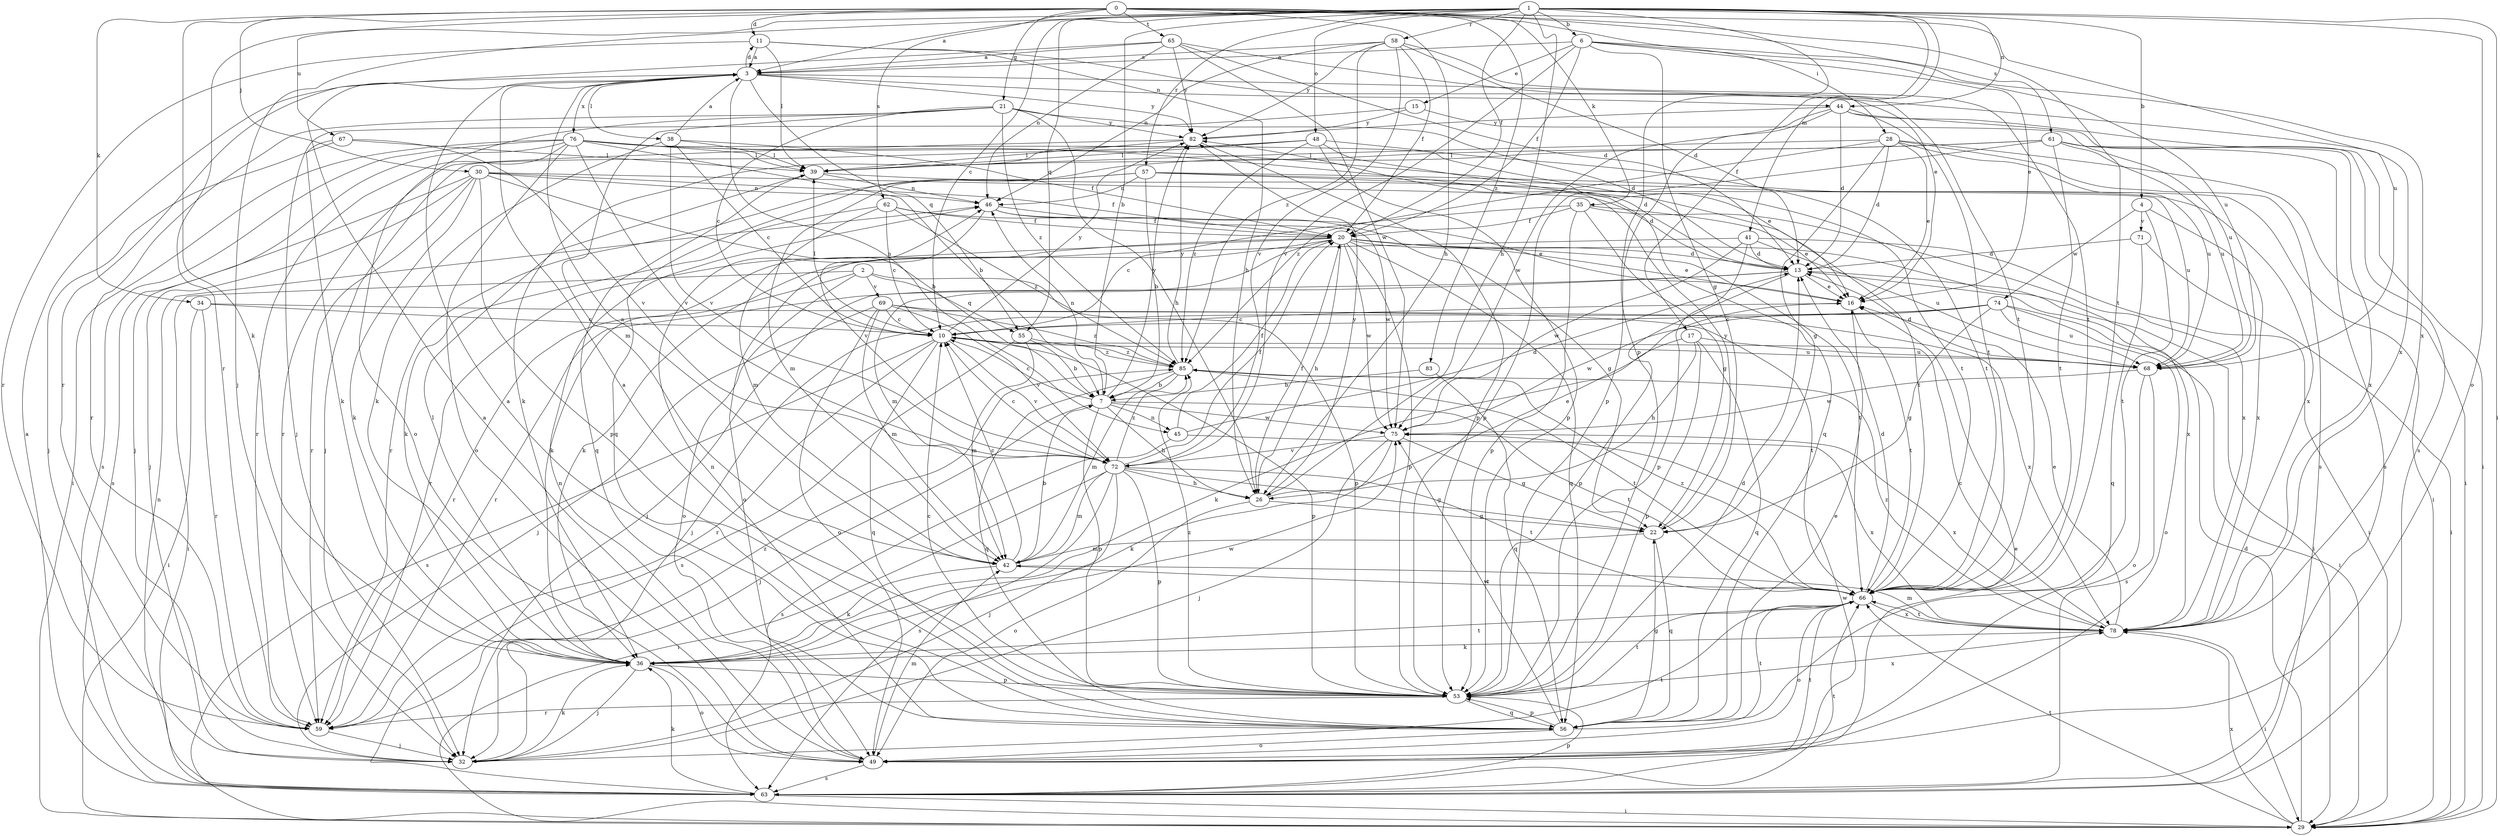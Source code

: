 strict digraph  {
0;
1;
2;
3;
4;
6;
7;
10;
11;
13;
15;
16;
17;
20;
21;
22;
26;
28;
29;
30;
32;
34;
35;
36;
38;
39;
41;
42;
44;
45;
46;
48;
49;
53;
55;
56;
57;
58;
59;
61;
62;
63;
65;
66;
67;
68;
69;
71;
72;
74;
75;
76;
78;
82;
83;
85;
0 -> 11  [label=d];
0 -> 21  [label=g];
0 -> 26  [label=h];
0 -> 28  [label=i];
0 -> 30  [label=j];
0 -> 34  [label=k];
0 -> 35  [label=k];
0 -> 36  [label=k];
0 -> 61  [label=s];
0 -> 62  [label=s];
0 -> 65  [label=t];
0 -> 66  [label=t];
0 -> 67  [label=u];
0 -> 68  [label=u];
0 -> 83  [label=z];
1 -> 3  [label=a];
1 -> 4  [label=b];
1 -> 6  [label=b];
1 -> 7  [label=b];
1 -> 10  [label=c];
1 -> 17  [label=f];
1 -> 20  [label=f];
1 -> 26  [label=h];
1 -> 29  [label=i];
1 -> 32  [label=j];
1 -> 41  [label=m];
1 -> 44  [label=n];
1 -> 48  [label=o];
1 -> 49  [label=o];
1 -> 53  [label=p];
1 -> 55  [label=q];
1 -> 57  [label=r];
1 -> 58  [label=r];
1 -> 59  [label=r];
2 -> 29  [label=i];
2 -> 49  [label=o];
2 -> 53  [label=p];
2 -> 55  [label=q];
2 -> 59  [label=r];
2 -> 69  [label=v];
3 -> 11  [label=d];
3 -> 38  [label=l];
3 -> 44  [label=n];
3 -> 45  [label=n];
3 -> 55  [label=q];
3 -> 76  [label=x];
3 -> 78  [label=x];
3 -> 82  [label=y];
4 -> 66  [label=t];
4 -> 71  [label=v];
4 -> 74  [label=w];
4 -> 78  [label=x];
6 -> 3  [label=a];
6 -> 15  [label=e];
6 -> 16  [label=e];
6 -> 20  [label=f];
6 -> 22  [label=g];
6 -> 68  [label=u];
6 -> 72  [label=v];
6 -> 78  [label=x];
7 -> 10  [label=c];
7 -> 26  [label=h];
7 -> 32  [label=j];
7 -> 45  [label=n];
7 -> 46  [label=n];
7 -> 53  [label=p];
7 -> 66  [label=t];
7 -> 75  [label=w];
7 -> 82  [label=y];
10 -> 39  [label=l];
10 -> 53  [label=p];
10 -> 56  [label=q];
10 -> 59  [label=r];
10 -> 63  [label=s];
10 -> 68  [label=u];
10 -> 72  [label=v];
10 -> 82  [label=y];
10 -> 85  [label=z];
11 -> 3  [label=a];
11 -> 16  [label=e];
11 -> 26  [label=h];
11 -> 39  [label=l];
11 -> 59  [label=r];
13 -> 16  [label=e];
13 -> 29  [label=i];
13 -> 32  [label=j];
13 -> 53  [label=p];
13 -> 59  [label=r];
15 -> 32  [label=j];
15 -> 68  [label=u];
15 -> 82  [label=y];
16 -> 10  [label=c];
16 -> 66  [label=t];
17 -> 26  [label=h];
17 -> 36  [label=k];
17 -> 53  [label=p];
17 -> 56  [label=q];
17 -> 68  [label=u];
20 -> 13  [label=d];
20 -> 16  [label=e];
20 -> 26  [label=h];
20 -> 36  [label=k];
20 -> 42  [label=m];
20 -> 49  [label=o];
20 -> 53  [label=p];
20 -> 56  [label=q];
20 -> 59  [label=r];
20 -> 66  [label=t];
20 -> 75  [label=w];
20 -> 78  [label=x];
21 -> 10  [label=c];
21 -> 13  [label=d];
21 -> 26  [label=h];
21 -> 42  [label=m];
21 -> 49  [label=o];
21 -> 59  [label=r];
21 -> 82  [label=y];
21 -> 85  [label=z];
22 -> 42  [label=m];
22 -> 56  [label=q];
22 -> 82  [label=y];
26 -> 16  [label=e];
26 -> 20  [label=f];
26 -> 22  [label=g];
26 -> 49  [label=o];
26 -> 82  [label=y];
28 -> 13  [label=d];
28 -> 16  [label=e];
28 -> 22  [label=g];
28 -> 29  [label=i];
28 -> 39  [label=l];
28 -> 63  [label=s];
28 -> 68  [label=u];
28 -> 85  [label=z];
29 -> 13  [label=d];
29 -> 66  [label=t];
29 -> 78  [label=x];
30 -> 7  [label=b];
30 -> 13  [label=d];
30 -> 20  [label=f];
30 -> 32  [label=j];
30 -> 36  [label=k];
30 -> 46  [label=n];
30 -> 53  [label=p];
30 -> 59  [label=r];
30 -> 63  [label=s];
32 -> 36  [label=k];
32 -> 66  [label=t];
34 -> 10  [label=c];
34 -> 29  [label=i];
34 -> 59  [label=r];
34 -> 78  [label=x];
35 -> 10  [label=c];
35 -> 16  [label=e];
35 -> 20  [label=f];
35 -> 22  [label=g];
35 -> 53  [label=p];
35 -> 78  [label=x];
36 -> 32  [label=j];
36 -> 39  [label=l];
36 -> 49  [label=o];
36 -> 53  [label=p];
36 -> 66  [label=t];
36 -> 75  [label=w];
38 -> 3  [label=a];
38 -> 10  [label=c];
38 -> 20  [label=f];
38 -> 36  [label=k];
38 -> 39  [label=l];
38 -> 72  [label=v];
39 -> 46  [label=n];
39 -> 56  [label=q];
39 -> 68  [label=u];
41 -> 13  [label=d];
41 -> 29  [label=i];
41 -> 36  [label=k];
41 -> 53  [label=p];
41 -> 68  [label=u];
41 -> 75  [label=w];
42 -> 3  [label=a];
42 -> 7  [label=b];
42 -> 10  [label=c];
42 -> 36  [label=k];
42 -> 66  [label=t];
44 -> 13  [label=d];
44 -> 29  [label=i];
44 -> 53  [label=p];
44 -> 63  [label=s];
44 -> 66  [label=t];
44 -> 75  [label=w];
44 -> 82  [label=y];
45 -> 13  [label=d];
45 -> 20  [label=f];
45 -> 63  [label=s];
45 -> 78  [label=x];
46 -> 20  [label=f];
46 -> 22  [label=g];
46 -> 72  [label=v];
46 -> 75  [label=w];
48 -> 32  [label=j];
48 -> 36  [label=k];
48 -> 39  [label=l];
48 -> 53  [label=p];
48 -> 56  [label=q];
48 -> 66  [label=t];
48 -> 85  [label=z];
49 -> 3  [label=a];
49 -> 42  [label=m];
49 -> 46  [label=n];
49 -> 63  [label=s];
49 -> 66  [label=t];
49 -> 75  [label=w];
53 -> 3  [label=a];
53 -> 10  [label=c];
53 -> 13  [label=d];
53 -> 56  [label=q];
53 -> 59  [label=r];
53 -> 66  [label=t];
53 -> 78  [label=x];
53 -> 85  [label=z];
55 -> 7  [label=b];
55 -> 42  [label=m];
55 -> 63  [label=s];
55 -> 85  [label=z];
56 -> 3  [label=a];
56 -> 16  [label=e];
56 -> 22  [label=g];
56 -> 46  [label=n];
56 -> 49  [label=o];
56 -> 53  [label=p];
56 -> 66  [label=t];
56 -> 75  [label=w];
57 -> 7  [label=b];
57 -> 29  [label=i];
57 -> 42  [label=m];
57 -> 46  [label=n];
57 -> 59  [label=r];
57 -> 66  [label=t];
57 -> 78  [label=x];
58 -> 3  [label=a];
58 -> 13  [label=d];
58 -> 20  [label=f];
58 -> 46  [label=n];
58 -> 66  [label=t];
58 -> 72  [label=v];
58 -> 82  [label=y];
58 -> 85  [label=z];
59 -> 32  [label=j];
59 -> 85  [label=z];
61 -> 39  [label=l];
61 -> 53  [label=p];
61 -> 56  [label=q];
61 -> 63  [label=s];
61 -> 66  [label=t];
61 -> 68  [label=u];
61 -> 78  [label=x];
62 -> 10  [label=c];
62 -> 16  [label=e];
62 -> 20  [label=f];
62 -> 36  [label=k];
62 -> 42  [label=m];
62 -> 85  [label=z];
63 -> 3  [label=a];
63 -> 16  [label=e];
63 -> 29  [label=i];
63 -> 36  [label=k];
63 -> 46  [label=n];
63 -> 53  [label=p];
63 -> 66  [label=t];
65 -> 3  [label=a];
65 -> 13  [label=d];
65 -> 46  [label=n];
65 -> 59  [label=r];
65 -> 66  [label=t];
65 -> 75  [label=w];
65 -> 82  [label=y];
66 -> 13  [label=d];
66 -> 49  [label=o];
66 -> 78  [label=x];
66 -> 85  [label=z];
67 -> 32  [label=j];
67 -> 36  [label=k];
67 -> 39  [label=l];
67 -> 72  [label=v];
68 -> 13  [label=d];
68 -> 49  [label=o];
68 -> 63  [label=s];
68 -> 75  [label=w];
69 -> 10  [label=c];
69 -> 32  [label=j];
69 -> 42  [label=m];
69 -> 49  [label=o];
69 -> 66  [label=t];
69 -> 72  [label=v];
69 -> 85  [label=z];
71 -> 13  [label=d];
71 -> 29  [label=i];
71 -> 56  [label=q];
72 -> 10  [label=c];
72 -> 20  [label=f];
72 -> 22  [label=g];
72 -> 26  [label=h];
72 -> 29  [label=i];
72 -> 32  [label=j];
72 -> 42  [label=m];
72 -> 53  [label=p];
72 -> 63  [label=s];
72 -> 66  [label=t];
72 -> 85  [label=z];
74 -> 10  [label=c];
74 -> 22  [label=g];
74 -> 29  [label=i];
74 -> 32  [label=j];
74 -> 49  [label=o];
74 -> 68  [label=u];
74 -> 75  [label=w];
75 -> 22  [label=g];
75 -> 32  [label=j];
75 -> 36  [label=k];
75 -> 72  [label=v];
75 -> 78  [label=x];
76 -> 7  [label=b];
76 -> 13  [label=d];
76 -> 16  [label=e];
76 -> 29  [label=i];
76 -> 32  [label=j];
76 -> 39  [label=l];
76 -> 49  [label=o];
76 -> 59  [label=r];
76 -> 63  [label=s];
76 -> 66  [label=t];
76 -> 72  [label=v];
78 -> 10  [label=c];
78 -> 16  [label=e];
78 -> 29  [label=i];
78 -> 36  [label=k];
78 -> 42  [label=m];
78 -> 66  [label=t];
78 -> 85  [label=z];
82 -> 39  [label=l];
82 -> 53  [label=p];
82 -> 59  [label=r];
83 -> 7  [label=b];
83 -> 56  [label=q];
85 -> 7  [label=b];
85 -> 42  [label=m];
85 -> 56  [label=q];
85 -> 66  [label=t];
85 -> 82  [label=y];
}
